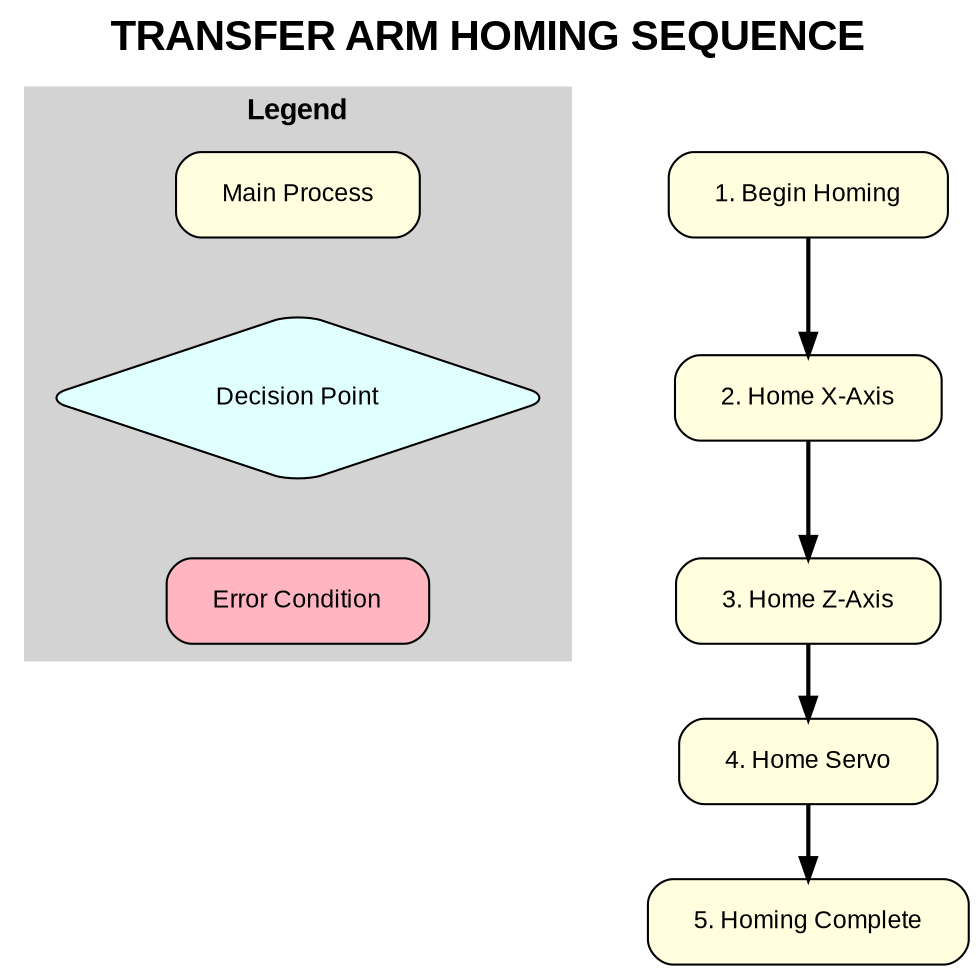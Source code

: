 digraph "Transfer_Arm_Homing_Flow" {
    // Graph settings
    graph [fontname="Arial", ranksep=0.5, nodesep=0.8, splines=true];
    node [fontname="Arial", fontsize=12, style="filled,rounded", shape=box, margin="0.3,0.2"];
    edge [fontname="Arial", fontsize=10, penwidth=2];
    
    // Title
    labelloc="t";
    label="TRANSFER ARM HOMING SEQUENCE";
    fontsize=20;
    fontname="Arial Bold";
    
    // Legend
    subgraph cluster_legend {
        label="Legend";
        style=filled;
        color=lightgrey;
        fontsize=14;
        
        legend_main [label="Main Process", fillcolor=lightyellow];
        legend_check [label="Decision Point", fillcolor=lightcyan, shape=diamond];
        legend_error [label="Error Condition", fillcolor=lightpink];
        
        legend_main -> legend_check [style=invis];
        legend_check -> legend_error [style=invis];
    }

    // Nodes
    start_homing [label="1. Begin Homing", fillcolor=lightyellow];
    home_x [label="2. Home X-Axis", fillcolor=lightyellow];
    home_z [label="3. Home Z-Axis", fillcolor=lightyellow];
    home_servo [label="4. Home Servo", fillcolor=lightyellow];
    homing_complete [label="5. Homing Complete", fillcolor=lightyellow];
    
    // Edges
    start_homing -> home_x;
    home_x -> home_z;
    home_z -> home_servo;
    home_servo -> homing_complete;
} 